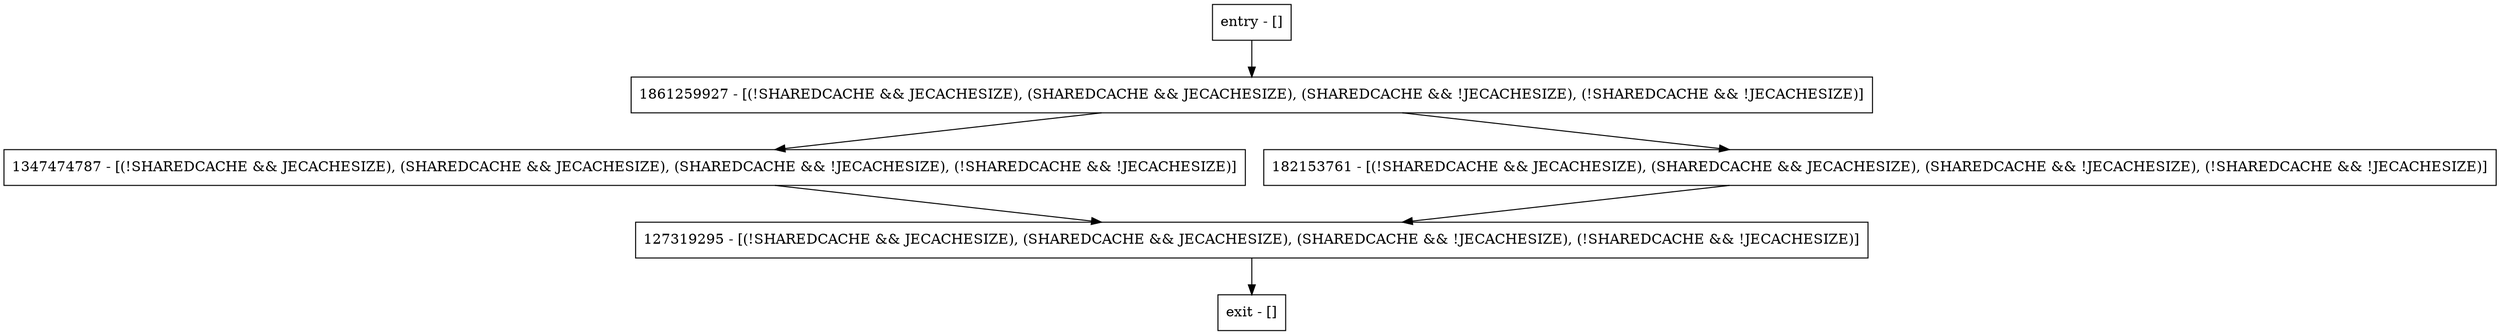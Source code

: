 digraph <init> {
node [shape=record];
entry [label="entry - []"];
exit [label="exit - []"];
1861259927 [label="1861259927 - [(!SHAREDCACHE && JECACHESIZE), (SHAREDCACHE && JECACHESIZE), (SHAREDCACHE && !JECACHESIZE), (!SHAREDCACHE && !JECACHESIZE)]"];
127319295 [label="127319295 - [(!SHAREDCACHE && JECACHESIZE), (SHAREDCACHE && JECACHESIZE), (SHAREDCACHE && !JECACHESIZE), (!SHAREDCACHE && !JECACHESIZE)]"];
1347474787 [label="1347474787 - [(!SHAREDCACHE && JECACHESIZE), (SHAREDCACHE && JECACHESIZE), (SHAREDCACHE && !JECACHESIZE), (!SHAREDCACHE && !JECACHESIZE)]"];
182153761 [label="182153761 - [(!SHAREDCACHE && JECACHESIZE), (SHAREDCACHE && JECACHESIZE), (SHAREDCACHE && !JECACHESIZE), (!SHAREDCACHE && !JECACHESIZE)]"];
entry;
exit;
entry -> 1861259927;
1861259927 -> 1347474787;
1861259927 -> 182153761;
127319295 -> exit;
1347474787 -> 127319295;
182153761 -> 127319295;
}
